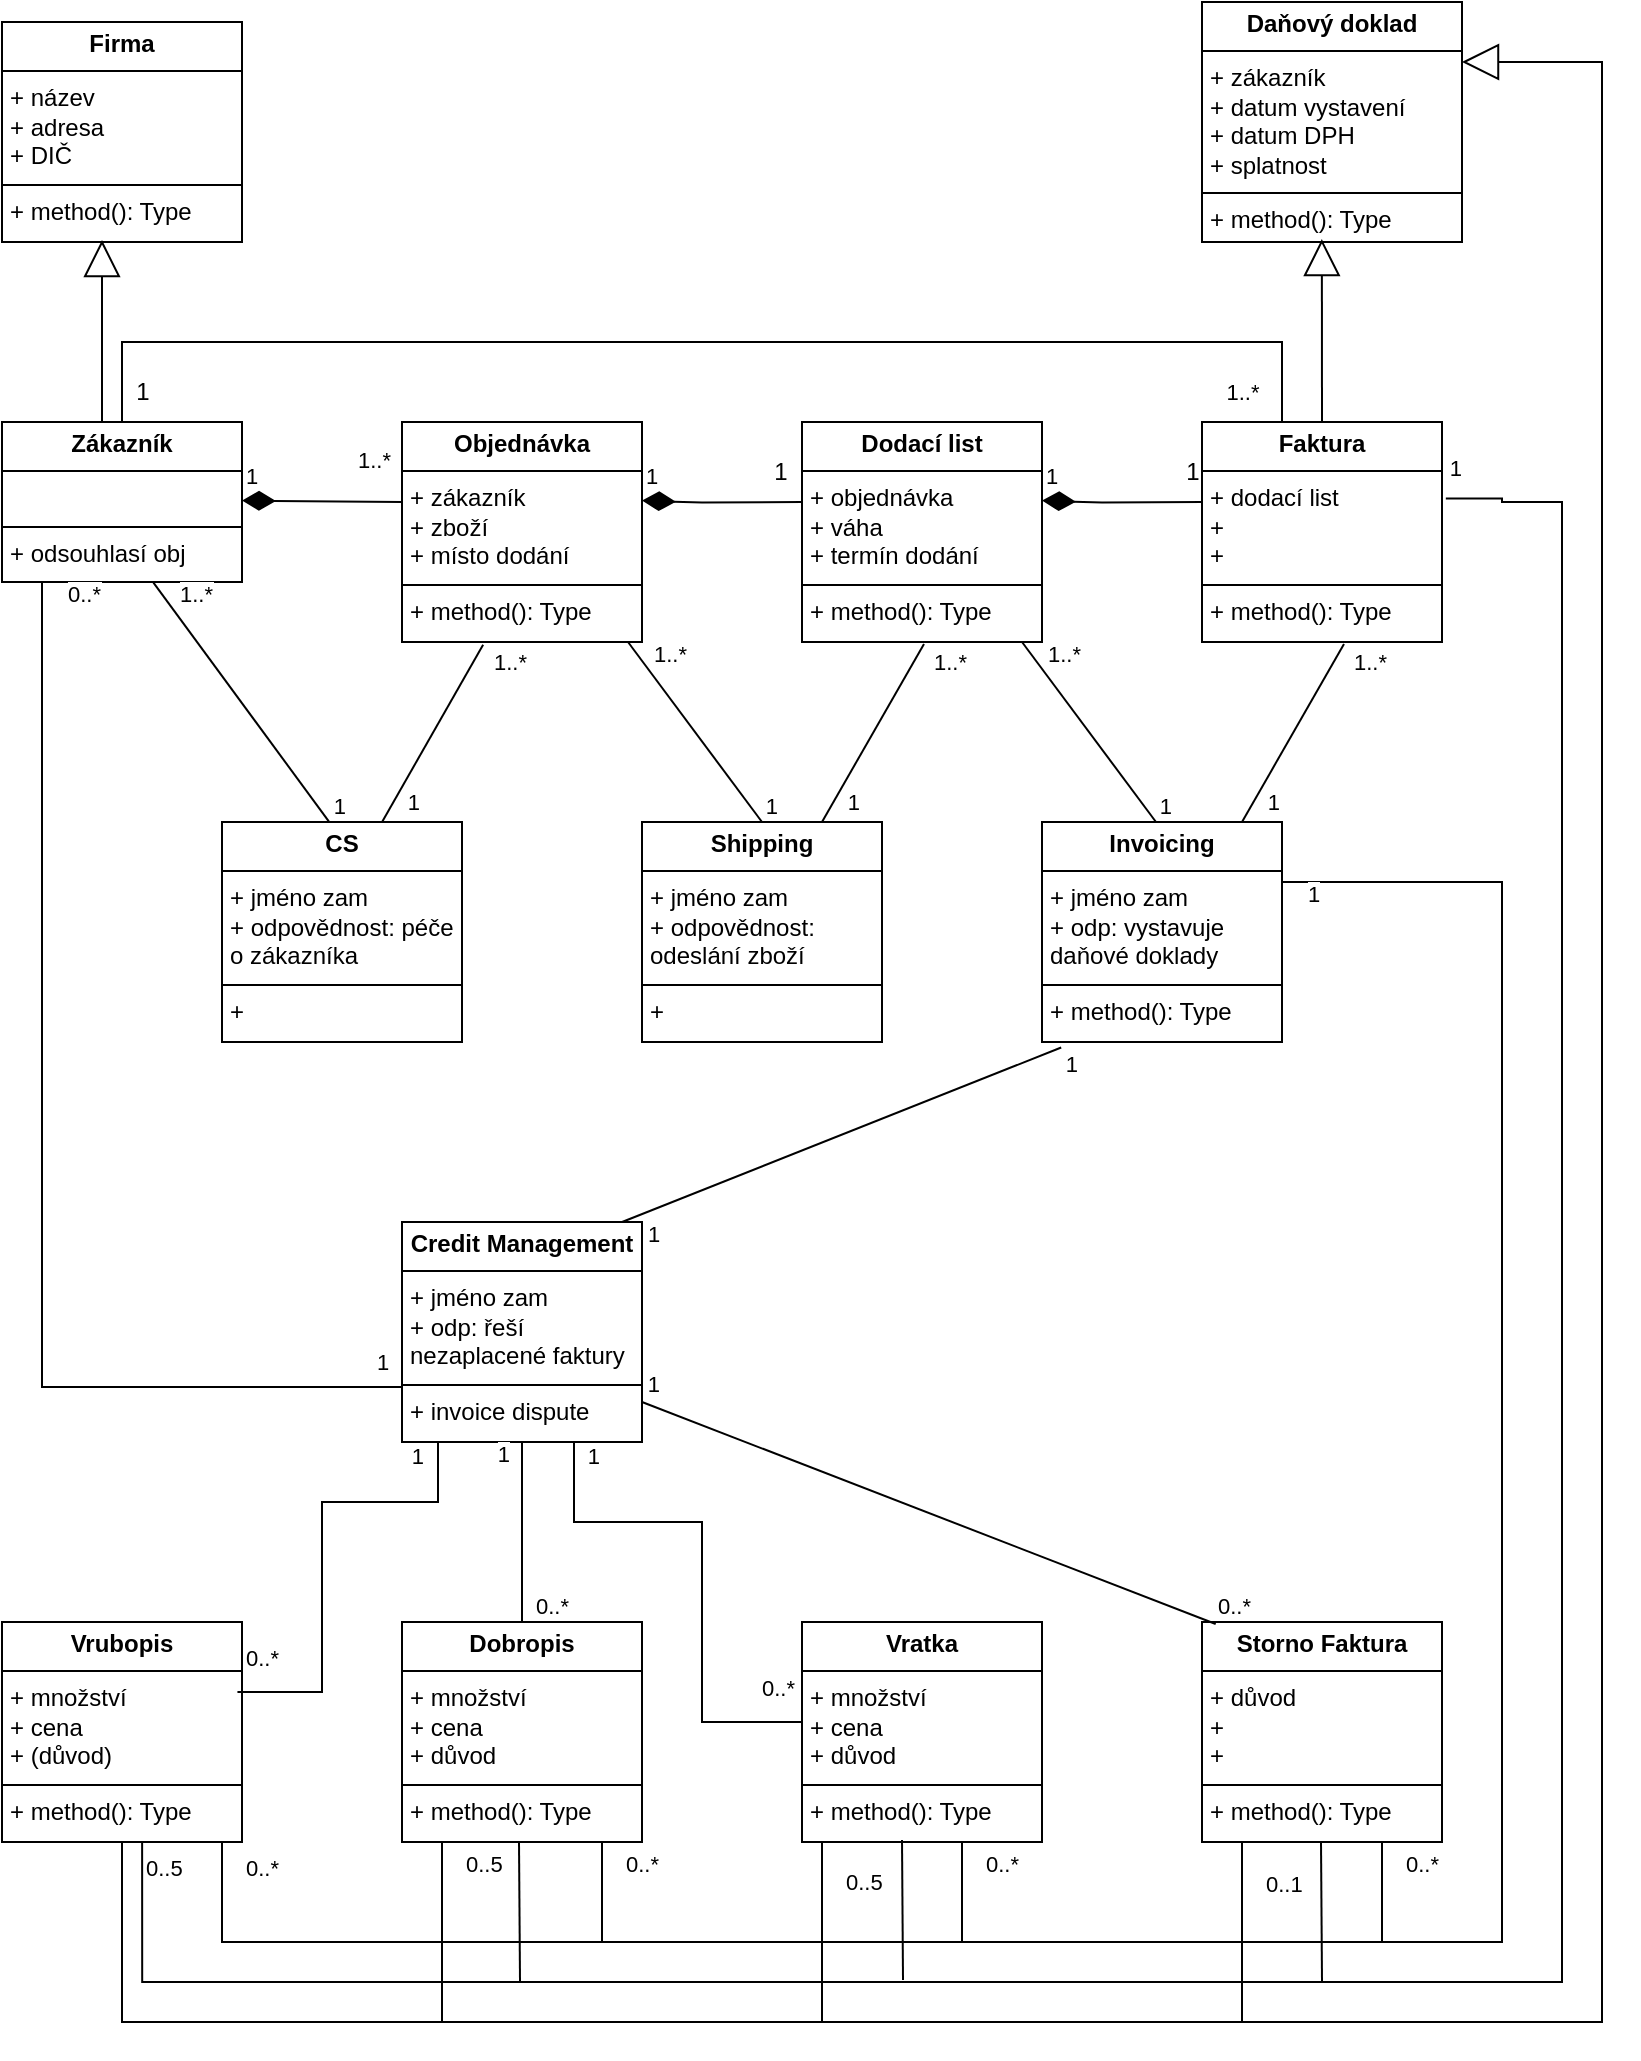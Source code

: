 <mxfile version="25.0.3">
  <diagram name="Stránka-1" id="DMZ2iU8GOZeOACFGhrlx">
    <mxGraphModel dx="880" dy="468" grid="1" gridSize="10" guides="1" tooltips="1" connect="1" arrows="1" fold="1" page="1" pageScale="1" pageWidth="827" pageHeight="1169" math="0" shadow="0">
      <root>
        <mxCell id="0" />
        <mxCell id="1" parent="0" />
        <mxCell id="6UYdUlcghPkuK4V_ywA7-2" value="&lt;p style=&quot;margin:0px;margin-top:4px;text-align:center;&quot;&gt;&lt;b&gt;Firma&lt;/b&gt;&lt;/p&gt;&lt;hr size=&quot;1&quot; style=&quot;border-style:solid;&quot;&gt;&lt;p style=&quot;margin:0px;margin-left:4px;&quot;&gt;+ název&lt;/p&gt;&lt;p style=&quot;margin:0px;margin-left:4px;&quot;&gt;+ adresa&lt;/p&gt;&lt;p style=&quot;margin:0px;margin-left:4px;&quot;&gt;+ DIČ&lt;/p&gt;&lt;hr size=&quot;1&quot; style=&quot;border-style:solid;&quot;&gt;&lt;p style=&quot;margin:0px;margin-left:4px;&quot;&gt;+ method(): Type&lt;/p&gt;" style="verticalAlign=top;align=left;overflow=fill;html=1;whiteSpace=wrap;" parent="1" vertex="1">
          <mxGeometry x="40" y="40" width="120" height="110" as="geometry" />
        </mxCell>
        <mxCell id="6UYdUlcghPkuK4V_ywA7-3" value="&lt;p style=&quot;margin:0px;margin-top:4px;text-align:center;&quot;&gt;&lt;b&gt;Daňový doklad&lt;/b&gt;&lt;/p&gt;&lt;hr size=&quot;1&quot; style=&quot;border-style:solid;&quot;&gt;&lt;p style=&quot;margin:0px;margin-left:4px;&quot;&gt;+ zákazník&lt;/p&gt;&lt;p style=&quot;margin:0px;margin-left:4px;&quot;&gt;+ datum vystavení&lt;/p&gt;&lt;p style=&quot;margin:0px;margin-left:4px;&quot;&gt;+ datum DPH&lt;/p&gt;&lt;p style=&quot;margin:0px;margin-left:4px;&quot;&gt;+ splatnost&lt;/p&gt;&lt;hr size=&quot;1&quot; style=&quot;border-style:solid;&quot;&gt;&lt;p style=&quot;margin:0px;margin-left:4px;&quot;&gt;+ method(): Type&lt;/p&gt;" style="verticalAlign=top;align=left;overflow=fill;html=1;whiteSpace=wrap;" parent="1" vertex="1">
          <mxGeometry x="640" y="30" width="130" height="120" as="geometry" />
        </mxCell>
        <mxCell id="opwUODeNRvDA3bPMpPw4-1" value="" style="edgeStyle=orthogonalEdgeStyle;rounded=0;orthogonalLoop=1;jettySize=auto;html=1;entryX=0.5;entryY=0;entryDx=0;entryDy=0;endArrow=none;endFill=0;" edge="1" parent="1" source="6UYdUlcghPkuK4V_ywA7-4" target="6UYdUlcghPkuK4V_ywA7-7">
          <mxGeometry relative="1" as="geometry">
            <Array as="points">
              <mxPoint x="100" y="200" />
              <mxPoint x="680" y="200" />
              <mxPoint x="680" y="240" />
            </Array>
          </mxGeometry>
        </mxCell>
        <mxCell id="opwUODeNRvDA3bPMpPw4-4" value="1..*" style="edgeLabel;html=1;align=center;verticalAlign=middle;resizable=0;points=[];" vertex="1" connectable="0" parent="opwUODeNRvDA3bPMpPw4-1">
          <mxGeometry x="0.874" y="-2" relative="1" as="geometry">
            <mxPoint x="-18" y="8" as="offset" />
          </mxGeometry>
        </mxCell>
        <mxCell id="6UYdUlcghPkuK4V_ywA7-4" value="&lt;p style=&quot;margin:0px;margin-top:4px;text-align:center;&quot;&gt;&lt;b&gt;Zákazník&lt;/b&gt;&lt;/p&gt;&lt;hr size=&quot;1&quot; style=&quot;border-style:solid;&quot;&gt;&lt;p style=&quot;margin:0px;margin-left:4px;&quot;&gt;&lt;br&gt;&lt;/p&gt;&lt;hr size=&quot;1&quot; style=&quot;border-style:solid;&quot;&gt;&lt;p style=&quot;margin:0px;margin-left:4px;&quot;&gt;+ odsouhlasí obj&lt;/p&gt;" style="verticalAlign=top;align=left;overflow=fill;html=1;whiteSpace=wrap;" parent="1" vertex="1">
          <mxGeometry x="40" y="240" width="120" height="80" as="geometry" />
        </mxCell>
        <mxCell id="6UYdUlcghPkuK4V_ywA7-5" value="&lt;p style=&quot;margin:0px;margin-top:4px;text-align:center;&quot;&gt;&lt;b&gt;Objednávka&lt;/b&gt;&lt;/p&gt;&lt;hr size=&quot;1&quot; style=&quot;border-style:solid;&quot;&gt;&lt;p style=&quot;margin:0px;margin-left:4px;&quot;&gt;+ zákazník&lt;/p&gt;&lt;p style=&quot;margin:0px;margin-left:4px;&quot;&gt;+ zboží&lt;/p&gt;&lt;p style=&quot;margin:0px;margin-left:4px;&quot;&gt;+ místo dodání&lt;/p&gt;&lt;hr size=&quot;1&quot; style=&quot;border-style:solid;&quot;&gt;&lt;p style=&quot;margin:0px;margin-left:4px;&quot;&gt;+ method(): Type&lt;/p&gt;" style="verticalAlign=top;align=left;overflow=fill;html=1;whiteSpace=wrap;" parent="1" vertex="1">
          <mxGeometry x="240" y="240" width="120" height="110" as="geometry" />
        </mxCell>
        <mxCell id="6UYdUlcghPkuK4V_ywA7-6" value="&lt;p style=&quot;margin:0px;margin-top:4px;text-align:center;&quot;&gt;&lt;b&gt;Dodací list&lt;/b&gt;&lt;/p&gt;&lt;hr size=&quot;1&quot; style=&quot;border-style:solid;&quot;&gt;&lt;p style=&quot;margin:0px;margin-left:4px;&quot;&gt;+ objednávka&lt;/p&gt;&lt;p style=&quot;margin:0px;margin-left:4px;&quot;&gt;+ váha&lt;/p&gt;&lt;p style=&quot;margin:0px;margin-left:4px;&quot;&gt;+ termín dodání&lt;/p&gt;&lt;hr size=&quot;1&quot; style=&quot;border-style:solid;&quot;&gt;&lt;p style=&quot;margin:0px;margin-left:4px;&quot;&gt;+ method(): Type&lt;/p&gt;" style="verticalAlign=top;align=left;overflow=fill;html=1;whiteSpace=wrap;" parent="1" vertex="1">
          <mxGeometry x="440" y="240" width="120" height="110" as="geometry" />
        </mxCell>
        <mxCell id="6UYdUlcghPkuK4V_ywA7-7" value="&lt;p style=&quot;margin:0px;margin-top:4px;text-align:center;&quot;&gt;&lt;b&gt;Faktura&lt;/b&gt;&lt;/p&gt;&lt;hr size=&quot;1&quot; style=&quot;border-style:solid;&quot;&gt;&lt;p style=&quot;margin:0px;margin-left:4px;&quot;&gt;+ dodací list&lt;/p&gt;&lt;p style=&quot;margin:0px;margin-left:4px;&quot;&gt;+&amp;nbsp;&lt;/p&gt;&lt;p style=&quot;margin:0px;margin-left:4px;&quot;&gt;+&amp;nbsp;&lt;/p&gt;&lt;hr size=&quot;1&quot; style=&quot;border-style:solid;&quot;&gt;&lt;p style=&quot;margin:0px;margin-left:4px;&quot;&gt;+ method(): Type&lt;/p&gt;" style="verticalAlign=top;align=left;overflow=fill;html=1;whiteSpace=wrap;" parent="1" vertex="1">
          <mxGeometry x="640" y="240" width="120" height="110" as="geometry" />
        </mxCell>
        <mxCell id="6UYdUlcghPkuK4V_ywA7-8" value="&lt;p style=&quot;margin:0px;margin-top:4px;text-align:center;&quot;&gt;&lt;b&gt;CS&lt;/b&gt;&lt;/p&gt;&lt;hr size=&quot;1&quot; style=&quot;border-style:solid;&quot;&gt;&lt;p style=&quot;margin:0px;margin-left:4px;&quot;&gt;+ jméno zam&lt;/p&gt;&lt;p style=&quot;margin:0px;margin-left:4px;&quot;&gt;+ odpovědnost: péče o zákazníka&lt;/p&gt;&lt;hr size=&quot;1&quot; style=&quot;border-style:solid;&quot;&gt;&lt;p style=&quot;margin:0px;margin-left:4px;&quot;&gt;+&amp;nbsp;&lt;/p&gt;" style="verticalAlign=top;align=left;overflow=fill;html=1;whiteSpace=wrap;" parent="1" vertex="1">
          <mxGeometry x="150" y="440" width="120" height="110" as="geometry" />
        </mxCell>
        <mxCell id="6UYdUlcghPkuK4V_ywA7-9" value="&lt;p style=&quot;margin:0px;margin-top:4px;text-align:center;&quot;&gt;&lt;b&gt;Shipping&lt;/b&gt;&lt;/p&gt;&lt;hr size=&quot;1&quot; style=&quot;border-style:solid;&quot;&gt;&lt;p style=&quot;margin:0px;margin-left:4px;&quot;&gt;+&amp;nbsp;&lt;span style=&quot;background-color: initial;&quot;&gt;jméno zam&lt;/span&gt;&lt;/p&gt;&lt;p style=&quot;margin: 0px 0px 0px 4px;&quot;&gt;+ odpovědnost: odeslání zboží&lt;/p&gt;&lt;hr size=&quot;1&quot; style=&quot;border-style:solid;&quot;&gt;&lt;p style=&quot;margin:0px;margin-left:4px;&quot;&gt;+&amp;nbsp;&lt;/p&gt;" style="verticalAlign=top;align=left;overflow=fill;html=1;whiteSpace=wrap;" parent="1" vertex="1">
          <mxGeometry x="360" y="440" width="120" height="110" as="geometry" />
        </mxCell>
        <mxCell id="6UYdUlcghPkuK4V_ywA7-10" value="&lt;p style=&quot;margin:0px;margin-top:4px;text-align:center;&quot;&gt;&lt;b&gt;Invoicing&lt;/b&gt;&lt;/p&gt;&lt;hr size=&quot;1&quot; style=&quot;border-style:solid;&quot;&gt;&lt;p style=&quot;margin:0px;margin-left:4px;&quot;&gt;+ jméno zam&lt;/p&gt;&lt;p style=&quot;margin:0px;margin-left:4px;&quot;&gt;+ odp: vystavuje daňové doklady&lt;/p&gt;&lt;hr size=&quot;1&quot; style=&quot;border-style:solid;&quot;&gt;&lt;p style=&quot;margin:0px;margin-left:4px;&quot;&gt;+ method(): Type&lt;/p&gt;" style="verticalAlign=top;align=left;overflow=fill;html=1;whiteSpace=wrap;" parent="1" vertex="1">
          <mxGeometry x="560" y="440" width="120" height="110" as="geometry" />
        </mxCell>
        <mxCell id="6UYdUlcghPkuK4V_ywA7-11" value="&lt;p style=&quot;margin:0px;margin-top:4px;text-align:center;&quot;&gt;&lt;b&gt;Credit Management&lt;/b&gt;&lt;/p&gt;&lt;hr size=&quot;1&quot; style=&quot;border-style:solid;&quot;&gt;&lt;p style=&quot;margin:0px;margin-left:4px;&quot;&gt;+ jméno zam&lt;/p&gt;&lt;p style=&quot;margin:0px;margin-left:4px;&quot;&gt;+ odp: řeší nezaplacené faktury&lt;/p&gt;&lt;hr size=&quot;1&quot; style=&quot;border-style:solid;&quot;&gt;&lt;p style=&quot;margin:0px;margin-left:4px;&quot;&gt;+ invoice dispute&lt;/p&gt;" style="verticalAlign=top;align=left;overflow=fill;html=1;whiteSpace=wrap;" parent="1" vertex="1">
          <mxGeometry x="240" y="640" width="120" height="110" as="geometry" />
        </mxCell>
        <mxCell id="6UYdUlcghPkuK4V_ywA7-13" value="&lt;p style=&quot;margin:0px;margin-top:4px;text-align:center;&quot;&gt;&lt;b&gt;Storno Faktura&lt;/b&gt;&lt;/p&gt;&lt;hr size=&quot;1&quot; style=&quot;border-style:solid;&quot;&gt;&lt;p style=&quot;margin:0px;margin-left:4px;&quot;&gt;+ důvod&lt;/p&gt;&lt;p style=&quot;margin:0px;margin-left:4px;&quot;&gt;+&amp;nbsp;&lt;/p&gt;&lt;p style=&quot;margin:0px;margin-left:4px;&quot;&gt;+&lt;/p&gt;&lt;hr size=&quot;1&quot; style=&quot;border-style:solid;&quot;&gt;&lt;p style=&quot;margin:0px;margin-left:4px;&quot;&gt;+ method(): Type&lt;/p&gt;" style="verticalAlign=top;align=left;overflow=fill;html=1;whiteSpace=wrap;" parent="1" vertex="1">
          <mxGeometry x="640" y="840" width="120" height="110" as="geometry" />
        </mxCell>
        <mxCell id="6UYdUlcghPkuK4V_ywA7-14" value="&lt;p style=&quot;margin:0px;margin-top:4px;text-align:center;&quot;&gt;&lt;b&gt;Vratka&lt;/b&gt;&lt;/p&gt;&lt;hr size=&quot;1&quot; style=&quot;border-style:solid;&quot;&gt;&lt;p style=&quot;margin:0px;margin-left:4px;&quot;&gt;+ množství&lt;/p&gt;&lt;p style=&quot;margin:0px;margin-left:4px;&quot;&gt;+ cena&lt;/p&gt;&lt;p style=&quot;margin:0px;margin-left:4px;&quot;&gt;+ důvod&lt;/p&gt;&lt;hr size=&quot;1&quot; style=&quot;border-style:solid;&quot;&gt;&lt;p style=&quot;margin:0px;margin-left:4px;&quot;&gt;+ method(): Type&lt;/p&gt;" style="verticalAlign=top;align=left;overflow=fill;html=1;whiteSpace=wrap;" parent="1" vertex="1">
          <mxGeometry x="440" y="840" width="120" height="110" as="geometry" />
        </mxCell>
        <mxCell id="6UYdUlcghPkuK4V_ywA7-15" value="&lt;p style=&quot;margin:0px;margin-top:4px;text-align:center;&quot;&gt;&lt;b&gt;Dobropis&lt;/b&gt;&lt;/p&gt;&lt;hr size=&quot;1&quot; style=&quot;border-style:solid;&quot;&gt;&lt;p style=&quot;margin:0px;margin-left:4px;&quot;&gt;+ množství&lt;/p&gt;&lt;p style=&quot;margin:0px;margin-left:4px;&quot;&gt;+ cena&lt;/p&gt;&lt;p style=&quot;margin:0px;margin-left:4px;&quot;&gt;+ důvod&lt;/p&gt;&lt;hr size=&quot;1&quot; style=&quot;border-style:solid;&quot;&gt;&lt;p style=&quot;margin:0px;margin-left:4px;&quot;&gt;+ method(): Type&lt;/p&gt;" style="verticalAlign=top;align=left;overflow=fill;html=1;whiteSpace=wrap;" parent="1" vertex="1">
          <mxGeometry x="240" y="840" width="120" height="110" as="geometry" />
        </mxCell>
        <mxCell id="6UYdUlcghPkuK4V_ywA7-16" value="&lt;p style=&quot;margin:0px;margin-top:4px;text-align:center;&quot;&gt;&lt;b&gt;Vrubopis&lt;/b&gt;&lt;/p&gt;&lt;hr size=&quot;1&quot; style=&quot;border-style:solid;&quot;&gt;&lt;p style=&quot;margin:0px;margin-left:4px;&quot;&gt;+ množství&lt;/p&gt;&lt;p style=&quot;margin:0px;margin-left:4px;&quot;&gt;+ cena&lt;/p&gt;&lt;p style=&quot;margin:0px;margin-left:4px;&quot;&gt;+ (důvod)&lt;/p&gt;&lt;hr size=&quot;1&quot; style=&quot;border-style:solid;&quot;&gt;&lt;p style=&quot;margin:0px;margin-left:4px;&quot;&gt;+ method(): Type&lt;/p&gt;" style="verticalAlign=top;align=left;overflow=fill;html=1;whiteSpace=wrap;" parent="1" vertex="1">
          <mxGeometry x="40" y="840" width="120" height="110" as="geometry" />
        </mxCell>
        <mxCell id="6UYdUlcghPkuK4V_ywA7-17" value="1" style="endArrow=none;html=1;endSize=12;startArrow=diamondThin;startSize=14;startFill=1;align=left;verticalAlign=bottom;rounded=0;entryX=0;entryY=0.364;entryDx=0;entryDy=0;entryPerimeter=0;endFill=0;" parent="1" target="6UYdUlcghPkuK4V_ywA7-5" edge="1">
          <mxGeometry x="-1" y="3" relative="1" as="geometry">
            <mxPoint x="160" y="279.29" as="sourcePoint" />
            <mxPoint x="230" y="281" as="targetPoint" />
          </mxGeometry>
        </mxCell>
        <mxCell id="6UYdUlcghPkuK4V_ywA7-20" value="1" style="endArrow=none;html=1;endSize=12;startArrow=diamondThin;startSize=14;startFill=1;align=left;verticalAlign=bottom;rounded=0;entryX=0;entryY=0.364;entryDx=0;entryDy=0;entryPerimeter=0;endFill=0;" parent="1" edge="1">
          <mxGeometry x="-1" y="3" relative="1" as="geometry">
            <mxPoint x="360" y="279.29" as="sourcePoint" />
            <mxPoint x="440" y="280" as="targetPoint" />
            <Array as="points">
              <mxPoint x="390" y="280.29" />
            </Array>
          </mxGeometry>
        </mxCell>
        <mxCell id="6UYdUlcghPkuK4V_ywA7-21" value="1" style="endArrow=none;html=1;endSize=12;startArrow=diamondThin;startSize=14;startFill=1;align=left;verticalAlign=bottom;rounded=0;entryX=0;entryY=0.364;entryDx=0;entryDy=0;entryPerimeter=0;endFill=0;" parent="1" edge="1">
          <mxGeometry x="-1" y="3" relative="1" as="geometry">
            <mxPoint x="560" y="279.29" as="sourcePoint" />
            <mxPoint x="640" y="280" as="targetPoint" />
            <Array as="points">
              <mxPoint x="590" y="280.29" />
            </Array>
          </mxGeometry>
        </mxCell>
        <mxCell id="6UYdUlcghPkuK4V_ywA7-22" value="" style="endArrow=none;html=1;endSize=12;startArrow=none;startSize=14;startFill=0;rounded=0;exitX=0.631;exitY=1.004;exitDx=0;exitDy=0;exitPerimeter=0;entryX=0.445;entryY=-0.003;entryDx=0;entryDy=0;entryPerimeter=0;endFill=0;" parent="1" source="6UYdUlcghPkuK4V_ywA7-4" target="6UYdUlcghPkuK4V_ywA7-8" edge="1">
          <mxGeometry relative="1" as="geometry">
            <mxPoint x="120" y="410" as="sourcePoint" />
            <mxPoint x="280" y="410" as="targetPoint" />
          </mxGeometry>
        </mxCell>
        <mxCell id="6UYdUlcghPkuK4V_ywA7-23" value="1..*" style="edgeLabel;resizable=0;html=1;align=left;verticalAlign=top;" parent="6UYdUlcghPkuK4V_ywA7-22" connectable="0" vertex="1">
          <mxGeometry x="-1" relative="1" as="geometry">
            <mxPoint x="11" y="-7" as="offset" />
          </mxGeometry>
        </mxCell>
        <mxCell id="6UYdUlcghPkuK4V_ywA7-24" value="1" style="edgeLabel;resizable=0;html=1;align=right;verticalAlign=top;" parent="6UYdUlcghPkuK4V_ywA7-22" connectable="0" vertex="1">
          <mxGeometry x="1" relative="1" as="geometry">
            <mxPoint x="9" y="-21" as="offset" />
          </mxGeometry>
        </mxCell>
        <mxCell id="6UYdUlcghPkuK4V_ywA7-28" value="" style="endArrow=none;html=1;endSize=12;startArrow=none;startSize=14;startFill=0;rounded=0;exitX=0.667;exitY=0;exitDx=0;exitDy=0;exitPerimeter=0;entryX=0.338;entryY=1.012;entryDx=0;entryDy=0;entryPerimeter=0;endFill=0;" parent="1" source="6UYdUlcghPkuK4V_ywA7-8" target="6UYdUlcghPkuK4V_ywA7-5" edge="1">
          <mxGeometry relative="1" as="geometry">
            <mxPoint x="240" y="390" as="sourcePoint" />
            <mxPoint x="321" y="391" as="targetPoint" />
          </mxGeometry>
        </mxCell>
        <mxCell id="6UYdUlcghPkuK4V_ywA7-29" value="1..*" style="edgeLabel;resizable=0;html=1;align=left;verticalAlign=top;" parent="6UYdUlcghPkuK4V_ywA7-28" connectable="0" vertex="1">
          <mxGeometry x="-1" relative="1" as="geometry">
            <mxPoint x="54" y="-93" as="offset" />
          </mxGeometry>
        </mxCell>
        <mxCell id="6UYdUlcghPkuK4V_ywA7-30" value="1" style="edgeLabel;resizable=0;html=1;align=right;verticalAlign=top;" parent="6UYdUlcghPkuK4V_ywA7-28" connectable="0" vertex="1">
          <mxGeometry x="1" relative="1" as="geometry">
            <mxPoint x="-31" y="66" as="offset" />
          </mxGeometry>
        </mxCell>
        <mxCell id="6UYdUlcghPkuK4V_ywA7-31" value="" style="endArrow=none;html=1;endSize=12;startArrow=none;startSize=14;startFill=0;rounded=0;exitX=0.667;exitY=0;exitDx=0;exitDy=0;exitPerimeter=0;entryX=0.338;entryY=1.012;entryDx=0;entryDy=0;entryPerimeter=0;endFill=0;" parent="1" edge="1">
          <mxGeometry relative="1" as="geometry">
            <mxPoint x="450" y="440" as="sourcePoint" />
            <mxPoint x="501" y="351" as="targetPoint" />
          </mxGeometry>
        </mxCell>
        <mxCell id="6UYdUlcghPkuK4V_ywA7-32" value="1..*" style="edgeLabel;resizable=0;html=1;align=left;verticalAlign=top;" parent="6UYdUlcghPkuK4V_ywA7-31" connectable="0" vertex="1">
          <mxGeometry x="-1" relative="1" as="geometry">
            <mxPoint x="54" y="-93" as="offset" />
          </mxGeometry>
        </mxCell>
        <mxCell id="6UYdUlcghPkuK4V_ywA7-33" value="1" style="edgeLabel;resizable=0;html=1;align=right;verticalAlign=top;" parent="6UYdUlcghPkuK4V_ywA7-31" connectable="0" vertex="1">
          <mxGeometry x="1" relative="1" as="geometry">
            <mxPoint x="-31" y="66" as="offset" />
          </mxGeometry>
        </mxCell>
        <mxCell id="6UYdUlcghPkuK4V_ywA7-34" value="" style="endArrow=none;html=1;endSize=12;startArrow=none;startSize=14;startFill=0;rounded=0;exitX=0.631;exitY=1.004;exitDx=0;exitDy=0;exitPerimeter=0;endFill=0;" parent="1" edge="1">
          <mxGeometry relative="1" as="geometry">
            <mxPoint x="353" y="350" as="sourcePoint" />
            <mxPoint x="420" y="440" as="targetPoint" />
          </mxGeometry>
        </mxCell>
        <mxCell id="6UYdUlcghPkuK4V_ywA7-35" value="1..*" style="edgeLabel;resizable=0;html=1;align=left;verticalAlign=top;" parent="6UYdUlcghPkuK4V_ywA7-34" connectable="0" vertex="1">
          <mxGeometry x="-1" relative="1" as="geometry">
            <mxPoint x="11" y="-7" as="offset" />
          </mxGeometry>
        </mxCell>
        <mxCell id="6UYdUlcghPkuK4V_ywA7-36" value="1" style="edgeLabel;resizable=0;html=1;align=right;verticalAlign=top;" parent="6UYdUlcghPkuK4V_ywA7-34" connectable="0" vertex="1">
          <mxGeometry x="1" relative="1" as="geometry">
            <mxPoint x="9" y="-21" as="offset" />
          </mxGeometry>
        </mxCell>
        <mxCell id="6UYdUlcghPkuK4V_ywA7-37" value="" style="endArrow=none;html=1;endSize=12;startArrow=none;startSize=14;startFill=0;rounded=0;exitX=0.667;exitY=0;exitDx=0;exitDy=0;exitPerimeter=0;entryX=0.338;entryY=1.012;entryDx=0;entryDy=0;entryPerimeter=0;endFill=0;" parent="1" edge="1">
          <mxGeometry relative="1" as="geometry">
            <mxPoint x="660" y="440" as="sourcePoint" />
            <mxPoint x="711" y="351" as="targetPoint" />
          </mxGeometry>
        </mxCell>
        <mxCell id="6UYdUlcghPkuK4V_ywA7-38" value="1..*" style="edgeLabel;resizable=0;html=1;align=left;verticalAlign=top;" parent="6UYdUlcghPkuK4V_ywA7-37" connectable="0" vertex="1">
          <mxGeometry x="-1" relative="1" as="geometry">
            <mxPoint x="54" y="-93" as="offset" />
          </mxGeometry>
        </mxCell>
        <mxCell id="6UYdUlcghPkuK4V_ywA7-39" value="1" style="edgeLabel;resizable=0;html=1;align=right;verticalAlign=top;" parent="6UYdUlcghPkuK4V_ywA7-37" connectable="0" vertex="1">
          <mxGeometry x="1" relative="1" as="geometry">
            <mxPoint x="-31" y="66" as="offset" />
          </mxGeometry>
        </mxCell>
        <mxCell id="6UYdUlcghPkuK4V_ywA7-40" value="" style="endArrow=none;html=1;endSize=12;startArrow=none;startSize=14;startFill=0;rounded=0;exitX=0.631;exitY=1.004;exitDx=0;exitDy=0;exitPerimeter=0;endFill=0;" parent="1" edge="1">
          <mxGeometry relative="1" as="geometry">
            <mxPoint x="550" y="350" as="sourcePoint" />
            <mxPoint x="617" y="440" as="targetPoint" />
          </mxGeometry>
        </mxCell>
        <mxCell id="6UYdUlcghPkuK4V_ywA7-41" value="1..*" style="edgeLabel;resizable=0;html=1;align=left;verticalAlign=top;" parent="6UYdUlcghPkuK4V_ywA7-40" connectable="0" vertex="1">
          <mxGeometry x="-1" relative="1" as="geometry">
            <mxPoint x="11" y="-7" as="offset" />
          </mxGeometry>
        </mxCell>
        <mxCell id="6UYdUlcghPkuK4V_ywA7-42" value="1" style="edgeLabel;resizable=0;html=1;align=right;verticalAlign=top;" parent="6UYdUlcghPkuK4V_ywA7-40" connectable="0" vertex="1">
          <mxGeometry x="1" relative="1" as="geometry">
            <mxPoint x="9" y="-21" as="offset" />
          </mxGeometry>
        </mxCell>
        <mxCell id="6UYdUlcghPkuK4V_ywA7-43" value="" style="endArrow=block;endSize=16;endFill=0;html=1;rounded=0;entryX=0.461;entryY=0.988;entryDx=0;entryDy=0;entryPerimeter=0;" parent="1" target="6UYdUlcghPkuK4V_ywA7-3" edge="1">
          <mxGeometry width="160" relative="1" as="geometry">
            <mxPoint x="700" y="240" as="sourcePoint" />
            <mxPoint x="720" y="130" as="targetPoint" />
          </mxGeometry>
        </mxCell>
        <mxCell id="6UYdUlcghPkuK4V_ywA7-44" value="" style="endArrow=none;html=1;endSize=12;startArrow=none;startSize=14;startFill=0;rounded=0;edgeStyle=orthogonalEdgeStyle;entryX=0;entryY=0.75;entryDx=0;entryDy=0;endFill=0;" parent="1" target="6UYdUlcghPkuK4V_ywA7-11" edge="1">
          <mxGeometry relative="1" as="geometry">
            <mxPoint x="60" y="320" as="sourcePoint" />
            <mxPoint x="60" y="710" as="targetPoint" />
            <Array as="points">
              <mxPoint x="60" y="723" />
            </Array>
          </mxGeometry>
        </mxCell>
        <mxCell id="6UYdUlcghPkuK4V_ywA7-45" value="0..*" style="edgeLabel;resizable=0;html=1;align=left;verticalAlign=top;" parent="6UYdUlcghPkuK4V_ywA7-44" connectable="0" vertex="1">
          <mxGeometry x="-1" relative="1" as="geometry">
            <mxPoint x="11" y="-7" as="offset" />
          </mxGeometry>
        </mxCell>
        <mxCell id="6UYdUlcghPkuK4V_ywA7-47" value="1" style="edgeLabel;html=1;align=center;verticalAlign=middle;resizable=0;points=[];" parent="6UYdUlcghPkuK4V_ywA7-44" vertex="1" connectable="0">
          <mxGeometry x="0.501" relative="1" as="geometry">
            <mxPoint x="135" y="-13" as="offset" />
          </mxGeometry>
        </mxCell>
        <mxCell id="6UYdUlcghPkuK4V_ywA7-48" value="" style="endArrow=none;html=1;endSize=12;startArrow=none;startSize=14;startFill=0;rounded=0;exitX=0.631;exitY=1.004;exitDx=0;exitDy=0;exitPerimeter=0;edgeStyle=orthogonalEdgeStyle;endFill=0;" parent="1" edge="1">
          <mxGeometry relative="1" as="geometry">
            <mxPoint x="326" y="750" as="sourcePoint" />
            <mxPoint x="440" y="890" as="targetPoint" />
            <Array as="points">
              <mxPoint x="326" y="790" />
              <mxPoint x="390" y="790" />
              <mxPoint x="390" y="890" />
            </Array>
          </mxGeometry>
        </mxCell>
        <mxCell id="6UYdUlcghPkuK4V_ywA7-49" value="0..*" style="edgeLabel;resizable=0;html=1;align=left;verticalAlign=top;" parent="6UYdUlcghPkuK4V_ywA7-48" connectable="0" vertex="1">
          <mxGeometry x="-1" relative="1" as="geometry">
            <mxPoint x="92" y="110" as="offset" />
          </mxGeometry>
        </mxCell>
        <mxCell id="6UYdUlcghPkuK4V_ywA7-50" value="1" style="edgeLabel;resizable=0;html=1;align=right;verticalAlign=top;" parent="6UYdUlcghPkuK4V_ywA7-48" connectable="0" vertex="1">
          <mxGeometry x="1" relative="1" as="geometry">
            <mxPoint x="-101" y="-146" as="offset" />
          </mxGeometry>
        </mxCell>
        <mxCell id="6UYdUlcghPkuK4V_ywA7-51" value="" style="endArrow=none;html=1;endSize=12;startArrow=none;startSize=14;startFill=0;rounded=0;exitX=0.631;exitY=1.004;exitDx=0;exitDy=0;exitPerimeter=0;entryX=0.057;entryY=0.009;entryDx=0;entryDy=0;entryPerimeter=0;endFill=0;" parent="1" target="6UYdUlcghPkuK4V_ywA7-13" edge="1">
          <mxGeometry relative="1" as="geometry">
            <mxPoint x="360" y="730" as="sourcePoint" />
            <mxPoint x="526" y="819" as="targetPoint" />
          </mxGeometry>
        </mxCell>
        <mxCell id="6UYdUlcghPkuK4V_ywA7-52" value="0..*" style="edgeLabel;resizable=0;html=1;align=left;verticalAlign=top;" parent="6UYdUlcghPkuK4V_ywA7-51" connectable="0" vertex="1">
          <mxGeometry x="-1" relative="1" as="geometry">
            <mxPoint x="286" y="89" as="offset" />
          </mxGeometry>
        </mxCell>
        <mxCell id="6UYdUlcghPkuK4V_ywA7-53" value="1" style="edgeLabel;resizable=0;html=1;align=right;verticalAlign=top;" parent="6UYdUlcghPkuK4V_ywA7-51" connectable="0" vertex="1">
          <mxGeometry x="1" relative="1" as="geometry">
            <mxPoint x="-277" y="-133" as="offset" />
          </mxGeometry>
        </mxCell>
        <mxCell id="6UYdUlcghPkuK4V_ywA7-54" value="" style="endArrow=none;html=1;endSize=12;startArrow=none;startSize=14;startFill=0;rounded=0;exitX=0.631;exitY=1.004;exitDx=0;exitDy=0;exitPerimeter=0;endFill=0;" parent="1" edge="1">
          <mxGeometry relative="1" as="geometry">
            <mxPoint x="300" y="750" as="sourcePoint" />
            <mxPoint x="300" y="840" as="targetPoint" />
          </mxGeometry>
        </mxCell>
        <mxCell id="6UYdUlcghPkuK4V_ywA7-55" value="0..*" style="edgeLabel;resizable=0;html=1;align=left;verticalAlign=top;" parent="6UYdUlcghPkuK4V_ywA7-54" connectable="0" vertex="1">
          <mxGeometry x="-1" relative="1" as="geometry">
            <mxPoint x="5" y="69" as="offset" />
          </mxGeometry>
        </mxCell>
        <mxCell id="6UYdUlcghPkuK4V_ywA7-56" value="1" style="edgeLabel;resizable=0;html=1;align=right;verticalAlign=top;" parent="6UYdUlcghPkuK4V_ywA7-54" connectable="0" vertex="1">
          <mxGeometry x="1" relative="1" as="geometry">
            <mxPoint x="-6" y="-97" as="offset" />
          </mxGeometry>
        </mxCell>
        <mxCell id="6UYdUlcghPkuK4V_ywA7-57" value="" style="endArrow=none;html=1;endSize=12;startArrow=none;startSize=14;startFill=0;rounded=0;exitX=0.631;exitY=1.004;exitDx=0;exitDy=0;exitPerimeter=0;edgeStyle=orthogonalEdgeStyle;entryX=0.981;entryY=0.318;entryDx=0;entryDy=0;entryPerimeter=0;endFill=0;" parent="1" target="6UYdUlcghPkuK4V_ywA7-16" edge="1">
          <mxGeometry relative="1" as="geometry">
            <mxPoint x="258" y="750" as="sourcePoint" />
            <mxPoint x="140" y="838" as="targetPoint" />
            <Array as="points">
              <mxPoint x="258" y="780" />
              <mxPoint x="200" y="780" />
              <mxPoint x="200" y="875" />
            </Array>
          </mxGeometry>
        </mxCell>
        <mxCell id="6UYdUlcghPkuK4V_ywA7-58" value="0..*" style="edgeLabel;resizable=0;html=1;align=left;verticalAlign=top;" parent="6UYdUlcghPkuK4V_ywA7-57" connectable="0" vertex="1">
          <mxGeometry x="-1" relative="1" as="geometry">
            <mxPoint x="-98" y="95" as="offset" />
          </mxGeometry>
        </mxCell>
        <mxCell id="6UYdUlcghPkuK4V_ywA7-59" value="1" style="edgeLabel;resizable=0;html=1;align=right;verticalAlign=top;" parent="6UYdUlcghPkuK4V_ywA7-57" connectable="0" vertex="1">
          <mxGeometry x="1" relative="1" as="geometry">
            <mxPoint x="94" y="-131" as="offset" />
          </mxGeometry>
        </mxCell>
        <mxCell id="6UYdUlcghPkuK4V_ywA7-63" value="" style="endArrow=none;html=1;endSize=12;startArrow=none;startSize=14;startFill=0;rounded=0;exitX=0.917;exitY=0;exitDx=0;exitDy=0;exitPerimeter=0;entryX=0.08;entryY=1.025;entryDx=0;entryDy=0;entryPerimeter=0;endFill=0;" parent="1" source="6UYdUlcghPkuK4V_ywA7-11" target="6UYdUlcghPkuK4V_ywA7-10" edge="1">
          <mxGeometry relative="1" as="geometry">
            <mxPoint x="414" y="580" as="sourcePoint" />
            <mxPoint x="451" y="670" as="targetPoint" />
          </mxGeometry>
        </mxCell>
        <mxCell id="6UYdUlcghPkuK4V_ywA7-64" value="1" style="edgeLabel;resizable=0;html=1;align=left;verticalAlign=top;" parent="6UYdUlcghPkuK4V_ywA7-63" connectable="0" vertex="1">
          <mxGeometry x="-1" relative="1" as="geometry">
            <mxPoint x="11" y="-7" as="offset" />
          </mxGeometry>
        </mxCell>
        <mxCell id="6UYdUlcghPkuK4V_ywA7-65" value="1" style="edgeLabel;resizable=0;html=1;align=right;verticalAlign=top;" parent="6UYdUlcghPkuK4V_ywA7-63" connectable="0" vertex="1">
          <mxGeometry x="1" relative="1" as="geometry">
            <mxPoint x="9" y="-5" as="offset" />
          </mxGeometry>
        </mxCell>
        <mxCell id="6UYdUlcghPkuK4V_ywA7-66" value="" style="endArrow=block;endSize=16;endFill=0;html=1;rounded=0;edgeStyle=orthogonalEdgeStyle;exitX=0.5;exitY=1;exitDx=0;exitDy=0;entryX=1;entryY=0.25;entryDx=0;entryDy=0;" parent="1" target="6UYdUlcghPkuK4V_ywA7-3" edge="1">
          <mxGeometry width="160" relative="1" as="geometry">
            <mxPoint x="100.0" y="950" as="sourcePoint" />
            <mxPoint x="810" y="40" as="targetPoint" />
            <Array as="points">
              <mxPoint x="100" y="1040" />
              <mxPoint x="840" y="1040" />
              <mxPoint x="840" y="60" />
            </Array>
          </mxGeometry>
        </mxCell>
        <mxCell id="6UYdUlcghPkuK4V_ywA7-67" value="" style="endArrow=none;endSize=16;endFill=0;html=1;rounded=0;edgeStyle=orthogonalEdgeStyle;exitX=0.5;exitY=1;exitDx=0;exitDy=0;entryX=1.016;entryY=0.348;entryDx=0;entryDy=0;entryPerimeter=0;startArrow=none;startFill=0;startSize=8;" parent="1" target="6UYdUlcghPkuK4V_ywA7-7" edge="1">
          <mxGeometry width="160" relative="1" as="geometry">
            <mxPoint x="110.06" y="950" as="sourcePoint" />
            <mxPoint x="780.06" y="60" as="targetPoint" />
            <Array as="points">
              <mxPoint x="110" y="1020" />
              <mxPoint x="820" y="1020" />
              <mxPoint x="820" y="280" />
              <mxPoint x="790" y="280" />
              <mxPoint x="790" y="278" />
            </Array>
          </mxGeometry>
        </mxCell>
        <mxCell id="6UYdUlcghPkuK4V_ywA7-68" value="1" style="edgeLabel;resizable=0;html=1;align=right;verticalAlign=top;" parent="1" connectable="0" vertex="1">
          <mxGeometry x="770.0" y="250.002" as="geometry" />
        </mxCell>
        <mxCell id="6UYdUlcghPkuK4V_ywA7-69" value="0..5" style="edgeLabel;resizable=0;html=1;align=left;verticalAlign=top;" parent="1" connectable="0" vertex="1">
          <mxGeometry x="110.0" y="950" as="geometry" />
        </mxCell>
        <mxCell id="6UYdUlcghPkuK4V_ywA7-70" value="" style="endArrow=none;html=1;endSize=12;startArrow=none;startSize=14;startFill=0;rounded=0;edgeStyle=orthogonalEdgeStyle;endFill=0;" parent="1" target="6UYdUlcghPkuK4V_ywA7-16" edge="1">
          <mxGeometry relative="1" as="geometry">
            <mxPoint x="679.97" y="470" as="sourcePoint" />
            <mxPoint x="150" y="954" as="targetPoint" />
            <Array as="points">
              <mxPoint x="790" y="470" />
              <mxPoint x="790" y="1000" />
              <mxPoint x="150" y="1000" />
            </Array>
          </mxGeometry>
        </mxCell>
        <mxCell id="6UYdUlcghPkuK4V_ywA7-71" value="1" style="edgeLabel;resizable=0;html=1;align=left;verticalAlign=top;" parent="6UYdUlcghPkuK4V_ywA7-70" connectable="0" vertex="1">
          <mxGeometry x="-1" relative="1" as="geometry">
            <mxPoint x="11" y="-7" as="offset" />
          </mxGeometry>
        </mxCell>
        <mxCell id="6UYdUlcghPkuK4V_ywA7-73" value="0..*" style="edgeLabel;resizable=0;html=1;align=left;verticalAlign=top;" parent="1" connectable="0" vertex="1">
          <mxGeometry x="160.0" y="950" as="geometry" />
        </mxCell>
        <mxCell id="6UYdUlcghPkuK4V_ywA7-80" value="0..*" style="endArrow=none;html=1;endSize=12;startArrow=none;startSize=14;startFill=0;align=left;verticalAlign=bottom;rounded=0;endFill=0;" parent="1" edge="1">
          <mxGeometry x="0.2" y="-10" relative="1" as="geometry">
            <mxPoint x="340" y="1000" as="sourcePoint" />
            <mxPoint x="340" y="950" as="targetPoint" />
            <mxPoint as="offset" />
          </mxGeometry>
        </mxCell>
        <mxCell id="6UYdUlcghPkuK4V_ywA7-81" value="0..*" style="endArrow=none;html=1;endSize=12;startArrow=none;startSize=14;startFill=0;align=left;verticalAlign=bottom;rounded=0;endFill=0;" parent="1" edge="1">
          <mxGeometry x="0.2" y="-10" relative="1" as="geometry">
            <mxPoint x="520" y="1000" as="sourcePoint" />
            <mxPoint x="520" y="950" as="targetPoint" />
            <mxPoint as="offset" />
          </mxGeometry>
        </mxCell>
        <mxCell id="6UYdUlcghPkuK4V_ywA7-82" value="0..*" style="endArrow=none;html=1;endSize=12;startArrow=none;startSize=14;startFill=0;align=left;verticalAlign=bottom;rounded=0;endFill=0;" parent="1" edge="1">
          <mxGeometry x="0.2" y="-10" relative="1" as="geometry">
            <mxPoint x="730" y="1000" as="sourcePoint" />
            <mxPoint x="730" y="950" as="targetPoint" />
            <mxPoint as="offset" />
          </mxGeometry>
        </mxCell>
        <mxCell id="6UYdUlcghPkuK4V_ywA7-83" value="0..5" style="endArrow=none;html=1;endSize=12;startArrow=none;startSize=14;startFill=0;align=left;verticalAlign=bottom;rounded=0;endFill=0;" parent="1" edge="1">
          <mxGeometry x="0.434" y="29" relative="1" as="geometry">
            <mxPoint x="299" y="1020" as="sourcePoint" />
            <mxPoint x="298.5" y="950" as="targetPoint" />
            <mxPoint as="offset" />
          </mxGeometry>
        </mxCell>
        <mxCell id="6UYdUlcghPkuK4V_ywA7-84" value="0..5" style="endArrow=none;html=1;endSize=12;startArrow=none;startSize=14;startFill=0;align=left;verticalAlign=bottom;rounded=0;endFill=0;" parent="1" edge="1">
          <mxGeometry x="0.149" y="30" relative="1" as="geometry">
            <mxPoint x="490.5" y="1019" as="sourcePoint" />
            <mxPoint x="490" y="949" as="targetPoint" />
            <mxPoint as="offset" />
          </mxGeometry>
        </mxCell>
        <mxCell id="6UYdUlcghPkuK4V_ywA7-85" value="0..1" style="endArrow=none;html=1;endSize=12;startArrow=none;startSize=14;startFill=0;align=left;verticalAlign=bottom;rounded=0;endFill=0;" parent="1" edge="1">
          <mxGeometry x="0.149" y="30" relative="1" as="geometry">
            <mxPoint x="700" y="1020" as="sourcePoint" />
            <mxPoint x="699.5" y="950" as="targetPoint" />
            <mxPoint as="offset" />
          </mxGeometry>
        </mxCell>
        <mxCell id="6UYdUlcghPkuK4V_ywA7-86" value="" style="endArrow=none;html=1;endSize=12;startArrow=none;startSize=14;startFill=0;align=left;verticalAlign=bottom;rounded=0;endFill=0;" parent="1" edge="1">
          <mxGeometry x="0.2" y="-10" relative="1" as="geometry">
            <mxPoint x="260" y="1040" as="sourcePoint" />
            <mxPoint x="260" y="950" as="targetPoint" />
            <mxPoint as="offset" />
          </mxGeometry>
        </mxCell>
        <mxCell id="6UYdUlcghPkuK4V_ywA7-88" value="" style="endArrow=none;html=1;endSize=12;startArrow=none;startSize=14;startFill=0;align=left;verticalAlign=bottom;rounded=0;endFill=0;" parent="1" edge="1">
          <mxGeometry x="0.2" y="-10" relative="1" as="geometry">
            <mxPoint x="450" y="1040" as="sourcePoint" />
            <mxPoint x="450" y="950" as="targetPoint" />
            <mxPoint as="offset" />
          </mxGeometry>
        </mxCell>
        <mxCell id="6UYdUlcghPkuK4V_ywA7-89" value="" style="endArrow=none;html=1;endSize=12;startArrow=none;startSize=14;startFill=0;align=left;verticalAlign=bottom;rounded=0;endFill=0;" parent="1" edge="1">
          <mxGeometry x="0.2" y="-10" relative="1" as="geometry">
            <mxPoint x="660" y="1040" as="sourcePoint" />
            <mxPoint x="660" y="950" as="targetPoint" />
            <mxPoint as="offset" />
          </mxGeometry>
        </mxCell>
        <mxCell id="6UYdUlcghPkuK4V_ywA7-90" value="" style="endArrow=block;endSize=16;endFill=0;html=1;rounded=0;entryX=0.461;entryY=0.988;entryDx=0;entryDy=0;entryPerimeter=0;" parent="1" edge="1">
          <mxGeometry width="160" relative="1" as="geometry">
            <mxPoint x="90" y="240" as="sourcePoint" />
            <mxPoint x="90" y="149" as="targetPoint" />
          </mxGeometry>
        </mxCell>
        <mxCell id="mZhsUAPk1k2x-pedKl8--1" value="1..*" style="edgeLabel;resizable=0;html=1;align=left;verticalAlign=top;" parent="1" connectable="0" vertex="1">
          <mxGeometry x="260" y="330" as="geometry">
            <mxPoint x="-44" y="-84" as="offset" />
          </mxGeometry>
        </mxCell>
        <mxCell id="mZhsUAPk1k2x-pedKl8--2" value="1" style="text;html=1;align=center;verticalAlign=middle;resizable=0;points=[];autosize=1;strokeColor=none;fillColor=none;" parent="1" vertex="1">
          <mxGeometry x="414" y="250" width="30" height="30" as="geometry" />
        </mxCell>
        <mxCell id="mZhsUAPk1k2x-pedKl8--3" value="1" style="text;html=1;align=center;verticalAlign=middle;resizable=0;points=[];autosize=1;strokeColor=none;fillColor=none;" parent="1" vertex="1">
          <mxGeometry x="620" y="250" width="30" height="30" as="geometry" />
        </mxCell>
        <mxCell id="opwUODeNRvDA3bPMpPw4-3" value="1" style="text;html=1;align=center;verticalAlign=middle;resizable=0;points=[];autosize=1;strokeColor=none;fillColor=none;" vertex="1" parent="1">
          <mxGeometry x="95" y="210" width="30" height="30" as="geometry" />
        </mxCell>
      </root>
    </mxGraphModel>
  </diagram>
</mxfile>
